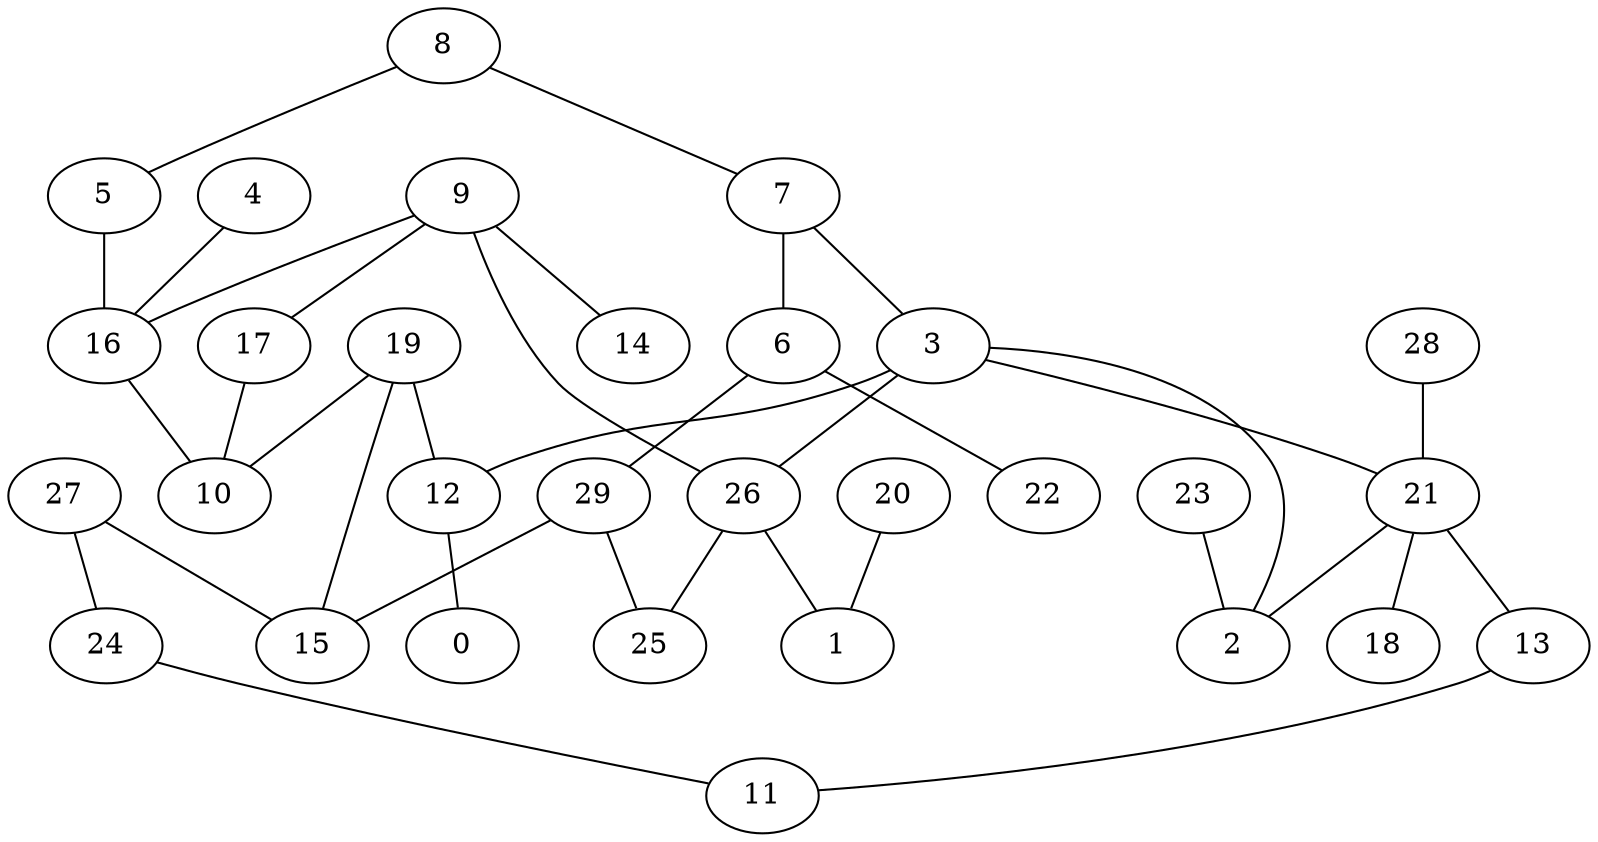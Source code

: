 digraph GG_graph {

subgraph G_graph {
edge [color = black]
"20" -> "1" [dir = none]
"13" -> "11" [dir = none]
"29" -> "15" [dir = none]
"19" -> "15" [dir = none]
"19" -> "12" [dir = none]
"28" -> "21" [dir = none]
"9" -> "14" [dir = none]
"9" -> "17" [dir = none]
"9" -> "26" [dir = none]
"17" -> "10" [dir = none]
"12" -> "0" [dir = none]
"6" -> "22" [dir = none]
"3" -> "12" [dir = none]
"3" -> "26" [dir = none]
"3" -> "21" [dir = none]
"21" -> "13" [dir = none]
"21" -> "18" [dir = none]
"21" -> "2" [dir = none]
"23" -> "2" [dir = none]
"26" -> "25" [dir = none]
"26" -> "1" [dir = none]
"8" -> "5" [dir = none]
"8" -> "7" [dir = none]
"7" -> "6" [dir = none]
"7" -> "3" [dir = none]
"27" -> "24" [dir = none]
"5" -> "16" [dir = none]
"24" -> "11" [dir = none]
"4" -> "16" [dir = none]
"27" -> "15" [dir = none]
"9" -> "16" [dir = none]
"6" -> "29" [dir = none]
"16" -> "10" [dir = none]
"29" -> "25" [dir = none]
"19" -> "10" [dir = none]
"3" -> "2" [dir = none]
}

}
